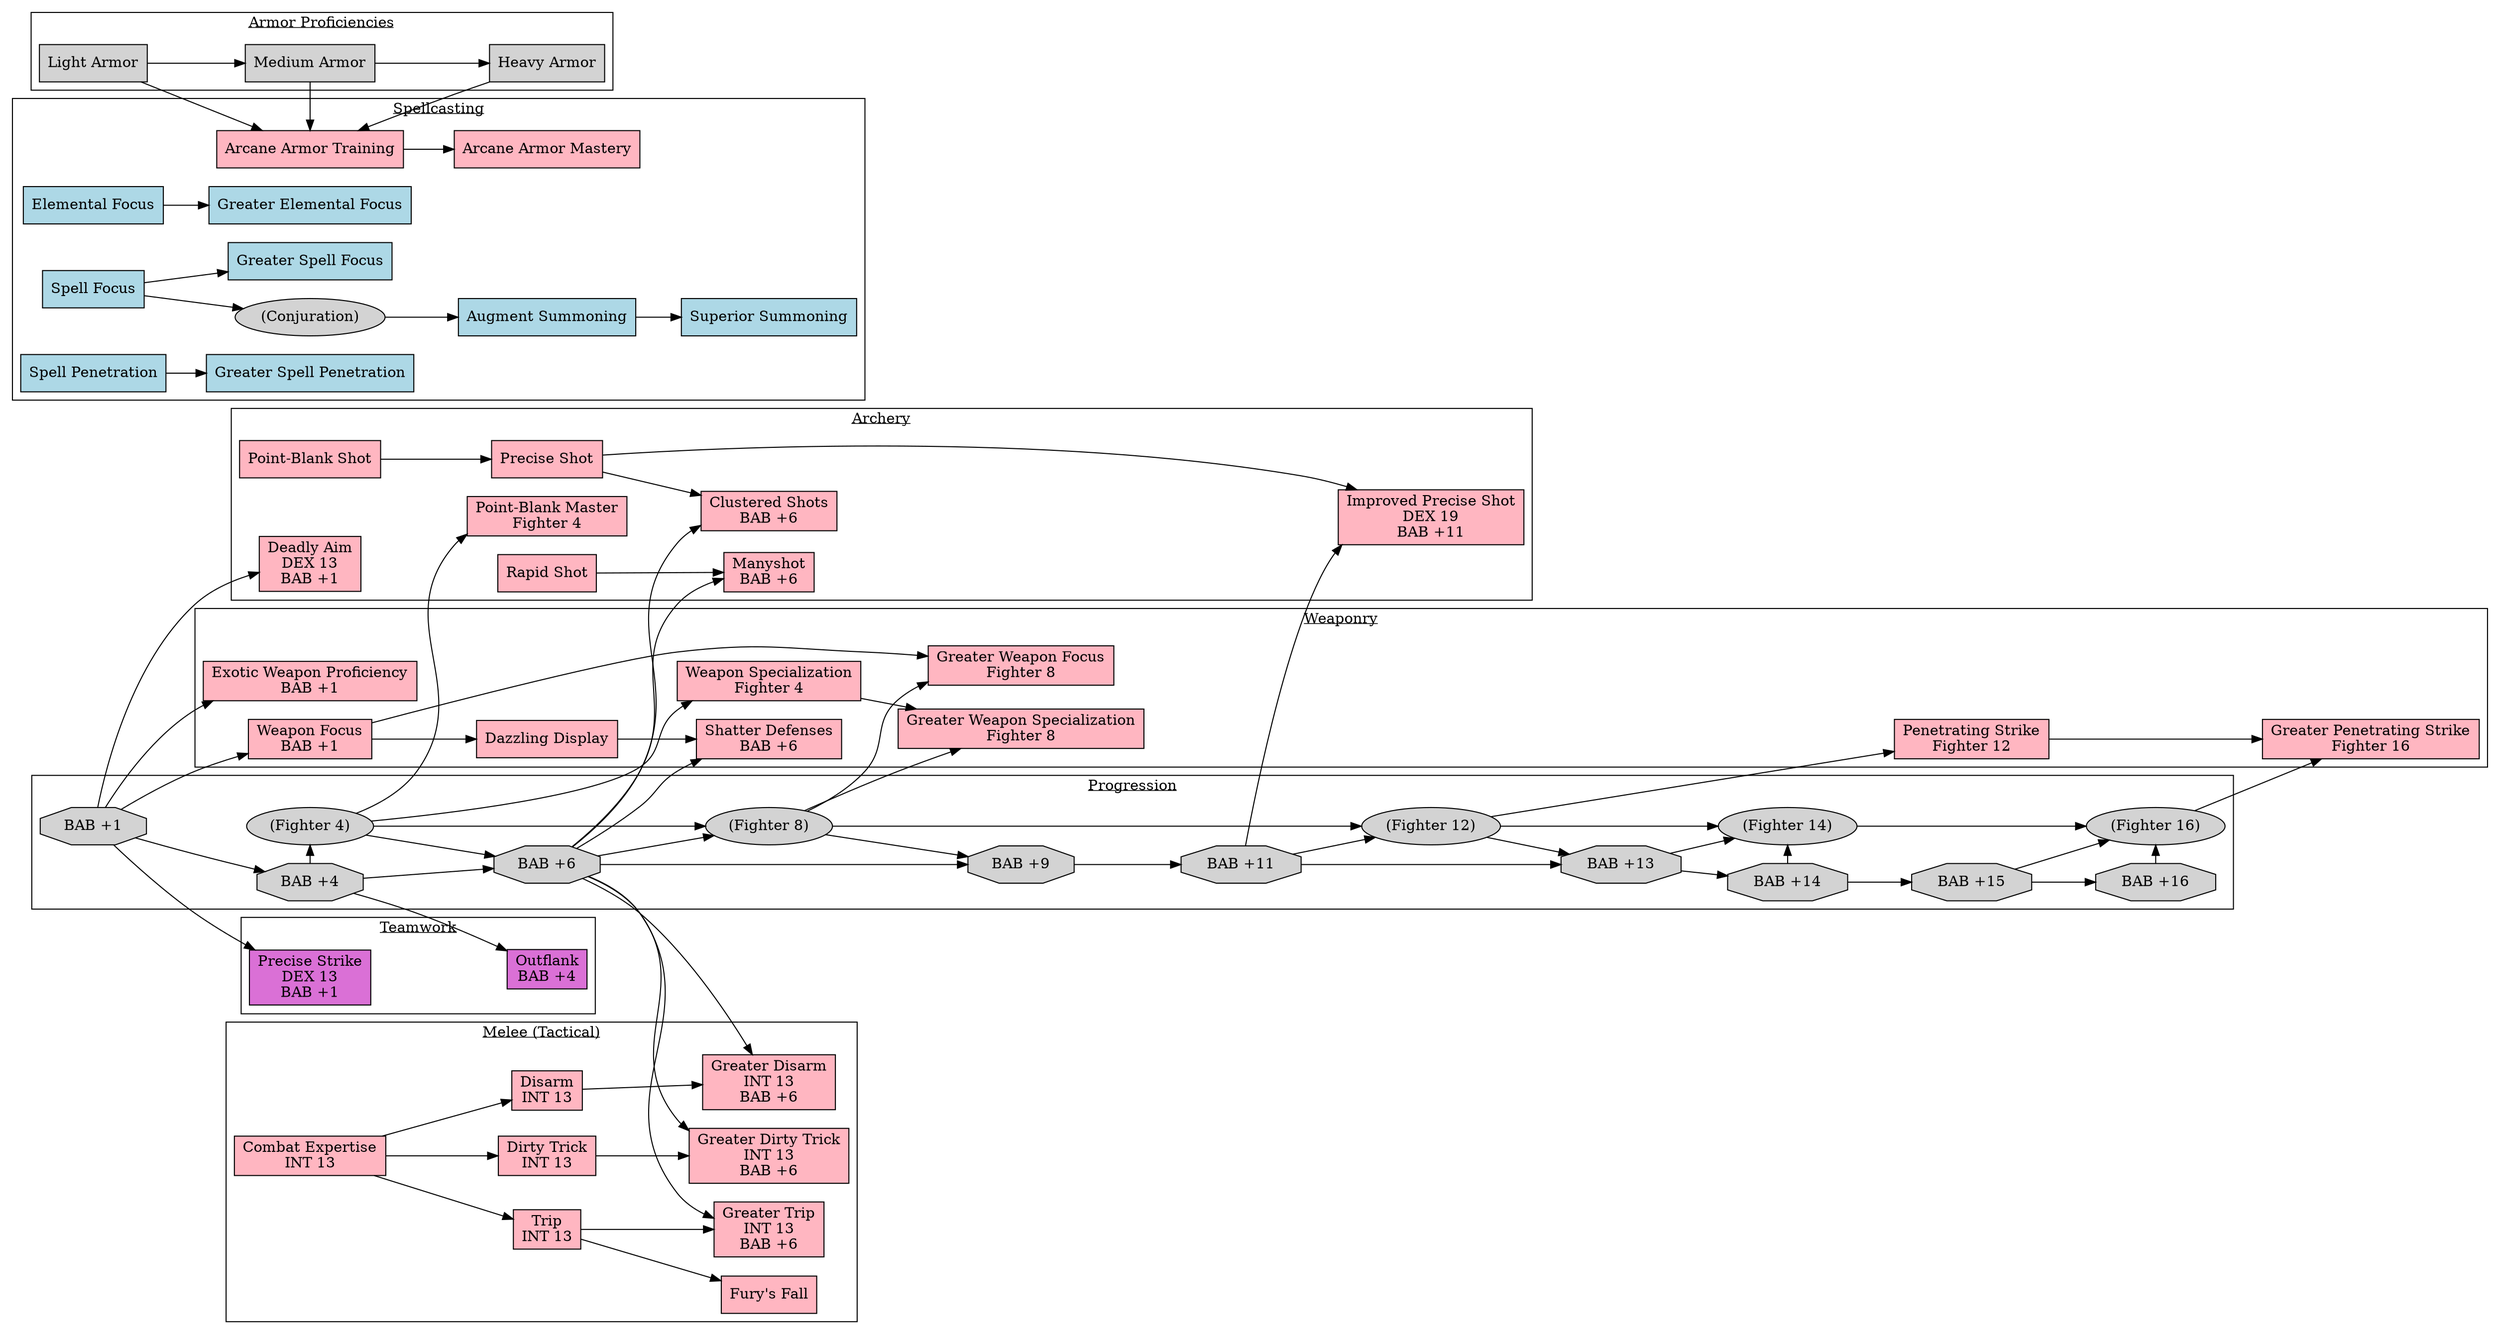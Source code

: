 digraph Character
{
  ratio=auto
  rankdir=LR
  newrank=true
  node [shape=rectangle, color=black, style=filled, fillcolor=transparent]

subgraph cluster_bab
{
  label=<<U>Progression</U>>
  node [shape=octagon, fillcolor=lightgrey]
  "Fighter 4" [shape=oval, label=<(\N)>]
  "Fighter 8" [shape=oval, label=<(\N)>]
  "Fighter 12" [shape=oval, label=<(\N)>]
  "Fighter 14" [shape=oval, label=<(\N)>]
  "Fighter 16" [shape=oval, label=<(\N)>]
  "BAB +1" -> "BAB +4" -> "BAB +6" -> "BAB +9" -> "BAB +11" -> "BAB +13" -> "BAB +14" -> "BAB +15" -> "BAB +16"
  "Fighter 4" -> "Fighter 8" -> "Fighter 12" -> "Fighter 14" -> "Fighter 16"
  "BAB +4" -> "Fighter 4" [constraint=false]
  "Fighter 4" -> "BAB +6"
  "BAB +6" -> "Fighter 8"
  "Fighter 8" -> "BAB +9"
  "BAB +11" -> "Fighter 12"
  "Fighter 12" -> "BAB +13"
  "BAB +13" -> "Fighter 14"
  "BAB +14" -> "Fighter 14" [constraint=false]
  "BAB +15" -> "Fighter 16"
  "BAB +16" -> "Fighter 16" [constraint=false]
}

subgraph cluster_armors
{
  label=<<U>Armor Proficiencies</U>>
  node [shape=rectangle, fillcolor=lightgrey]
  "Light Armor" -> "Medium Armor" -> "Heavy Armor"
}

subgraph cluster_teamwork
{
  label=<<U>Teamwork</U>>
  node [fillcolor=orchid]

  "Outflank" [label=<\N<BR/>BAB +4>]
  "BAB +4" -> "Outflank"

  "Precise Strike" [label=<\N<BR/>DEX 13<BR/>BAB +1>]
  "BAB +1" -> "Precise Strike"
}

subgraph cluster_spellcasting
{
  label=<<U>Spellcasting</U>>
  node [fillcolor=lightblue]

  "Elemental Focus" -> "Greater Elemental Focus"
  "Spell Focus" -> "Greater Spell Focus"
  "Spell Penetration" -> "Greater Spell Penetration"
  "(Conjuration)" [shape=oval, fillcolor=lightgrey]
  "Spell Focus" -> "(Conjuration)" -> "Augment Summoning" -> "Superior Summoning"
  "Arcane Armor Training" [fillcolor=lightpink]
  "Arcane Armor Mastery" [fillcolor=lightpink]
  "Light Armor" -> "Arcane Armor Training" [constraint=true]
  "Medium Armor" -> "Arcane Armor Training" [constraint=false]
  "Heavy Armor" -> "Arcane Armor Training" [constraint=false]
  "Arcane Armor Training" -> "Arcane Armor Mastery"
}

subgraph cluster_weaponry
{
  label=<<U>Weaponry</U>>
  node [fillcolor=lightpink]

  "Exotic Weapon Proficiency" [label=<\N<BR/>BAB +1>]
  "BAB +1" -> "Exotic Weapon Proficiency"

  "Weapon Focus" [label=<\N<BR/>BAB +1>]
  "BAB +1" -> "Weapon Focus"

  "Weapon Specialization" [label=<\N<BR/>Fighter 4>]
  "Fighter 4" -> "Weapon Specialization"

  "Dazzling Display"
  "Weapon Focus" -> "Dazzling Display"

  "Shatter Defenses" [label=<\N<BR/>BAB +6>]
  "BAB +6" -> "Shatter Defenses"
  "Dazzling Display" -> "Shatter Defenses"

  "Greater Weapon Focus" [label=<\N<BR/>Fighter 8>]
  "Fighter 8" -> "Greater Weapon Focus"
  "Weapon Focus" -> "Greater Weapon Focus"

  "Greater Weapon Specialization" [label=<\N<BR/>Fighter 8>]
  "Fighter 8" -> "Greater Weapon Specialization"
  "Weapon Specialization" -> "Greater Weapon Specialization"

  "Penetrating Strike" [label=<\N<BR/>Fighter 12>]
  "Fighter 12" -> "Penetrating Strike"

  "Greater Penetrating Strike" [label=<\N<BR/>Fighter 16>]
  "Fighter 16" -> "Greater Penetrating Strike"
  "Penetrating Strike" -> "Greater Penetrating Strike"
}

subgraph cluster_archery
{
  label=<<U>Archery</U>>
  node [fillcolor=lightpink]

  "Point-Blank Shot" -> "Precise Shot"

  "Deadly Aim" [label=<\N<BR/>DEX 13<BR/>BAB +1>]
  "BAB +1" -> "Deadly Aim"

  "Point-Blank Master" [label=<\N<BR/>Fighter 4>]
  "Fighter 4" -> "Point-Blank Master"

  "Clustered Shots" [label=<\N<BR/>BAB +6>]
  "Precise Shot" -> "Clustered Shots"
  "BAB +6" -> "Clustered Shots"

  "Rapid Shot"
  "Manyshot" [label=<\N<BR/>BAB +6>]
  "Rapid Shot" -> "Manyshot"
  "BAB +6" -> "Manyshot"

  "Improved Precise Shot" [label=<\N<BR/>DEX 19<BR/>BAB +11>]
  "Precise Shot" -> "Improved Precise Shot"
  "BAB +11" -> "Improved Precise Shot"
}

subgraph cluster_combat_int
{
  label=<<U>Melee (Tactical)</U>>
  node [fillcolor=lightpink]

  "Combat Expertise" [label=<\N<BR/>INT 13>]

  "Dirty Trick" [label=<\N<BR/>INT 13>]
  "Greater Dirty Trick" [label=<\N<BR/>INT 13<BR/>BAB +6>]
  "Combat Expertise" -> "Dirty Trick" -> "Greater Dirty Trick"
  "BAB +6" -> "Greater Dirty Trick"

  "Disarm" [label=<\N<BR/>INT 13>]
  "Greater Disarm" [label=<\N<BR/>INT 13<BR/>BAB +6>]
  "Combat Expertise" -> "Disarm" -> "Greater Disarm"
  "BAB +6" -> "Greater Disarm"

  "Trip" [label=<\N<BR/>INT 13>]
  "Greater Trip" [label=<\N<BR/>INT 13<BR/>BAB +6>]
  "Combat Expertise" -> "Trip" -> "Greater Trip"
  "Trip" -> "Fury's Fall"
  "BAB +6" -> "Greater Trip"
}

}
